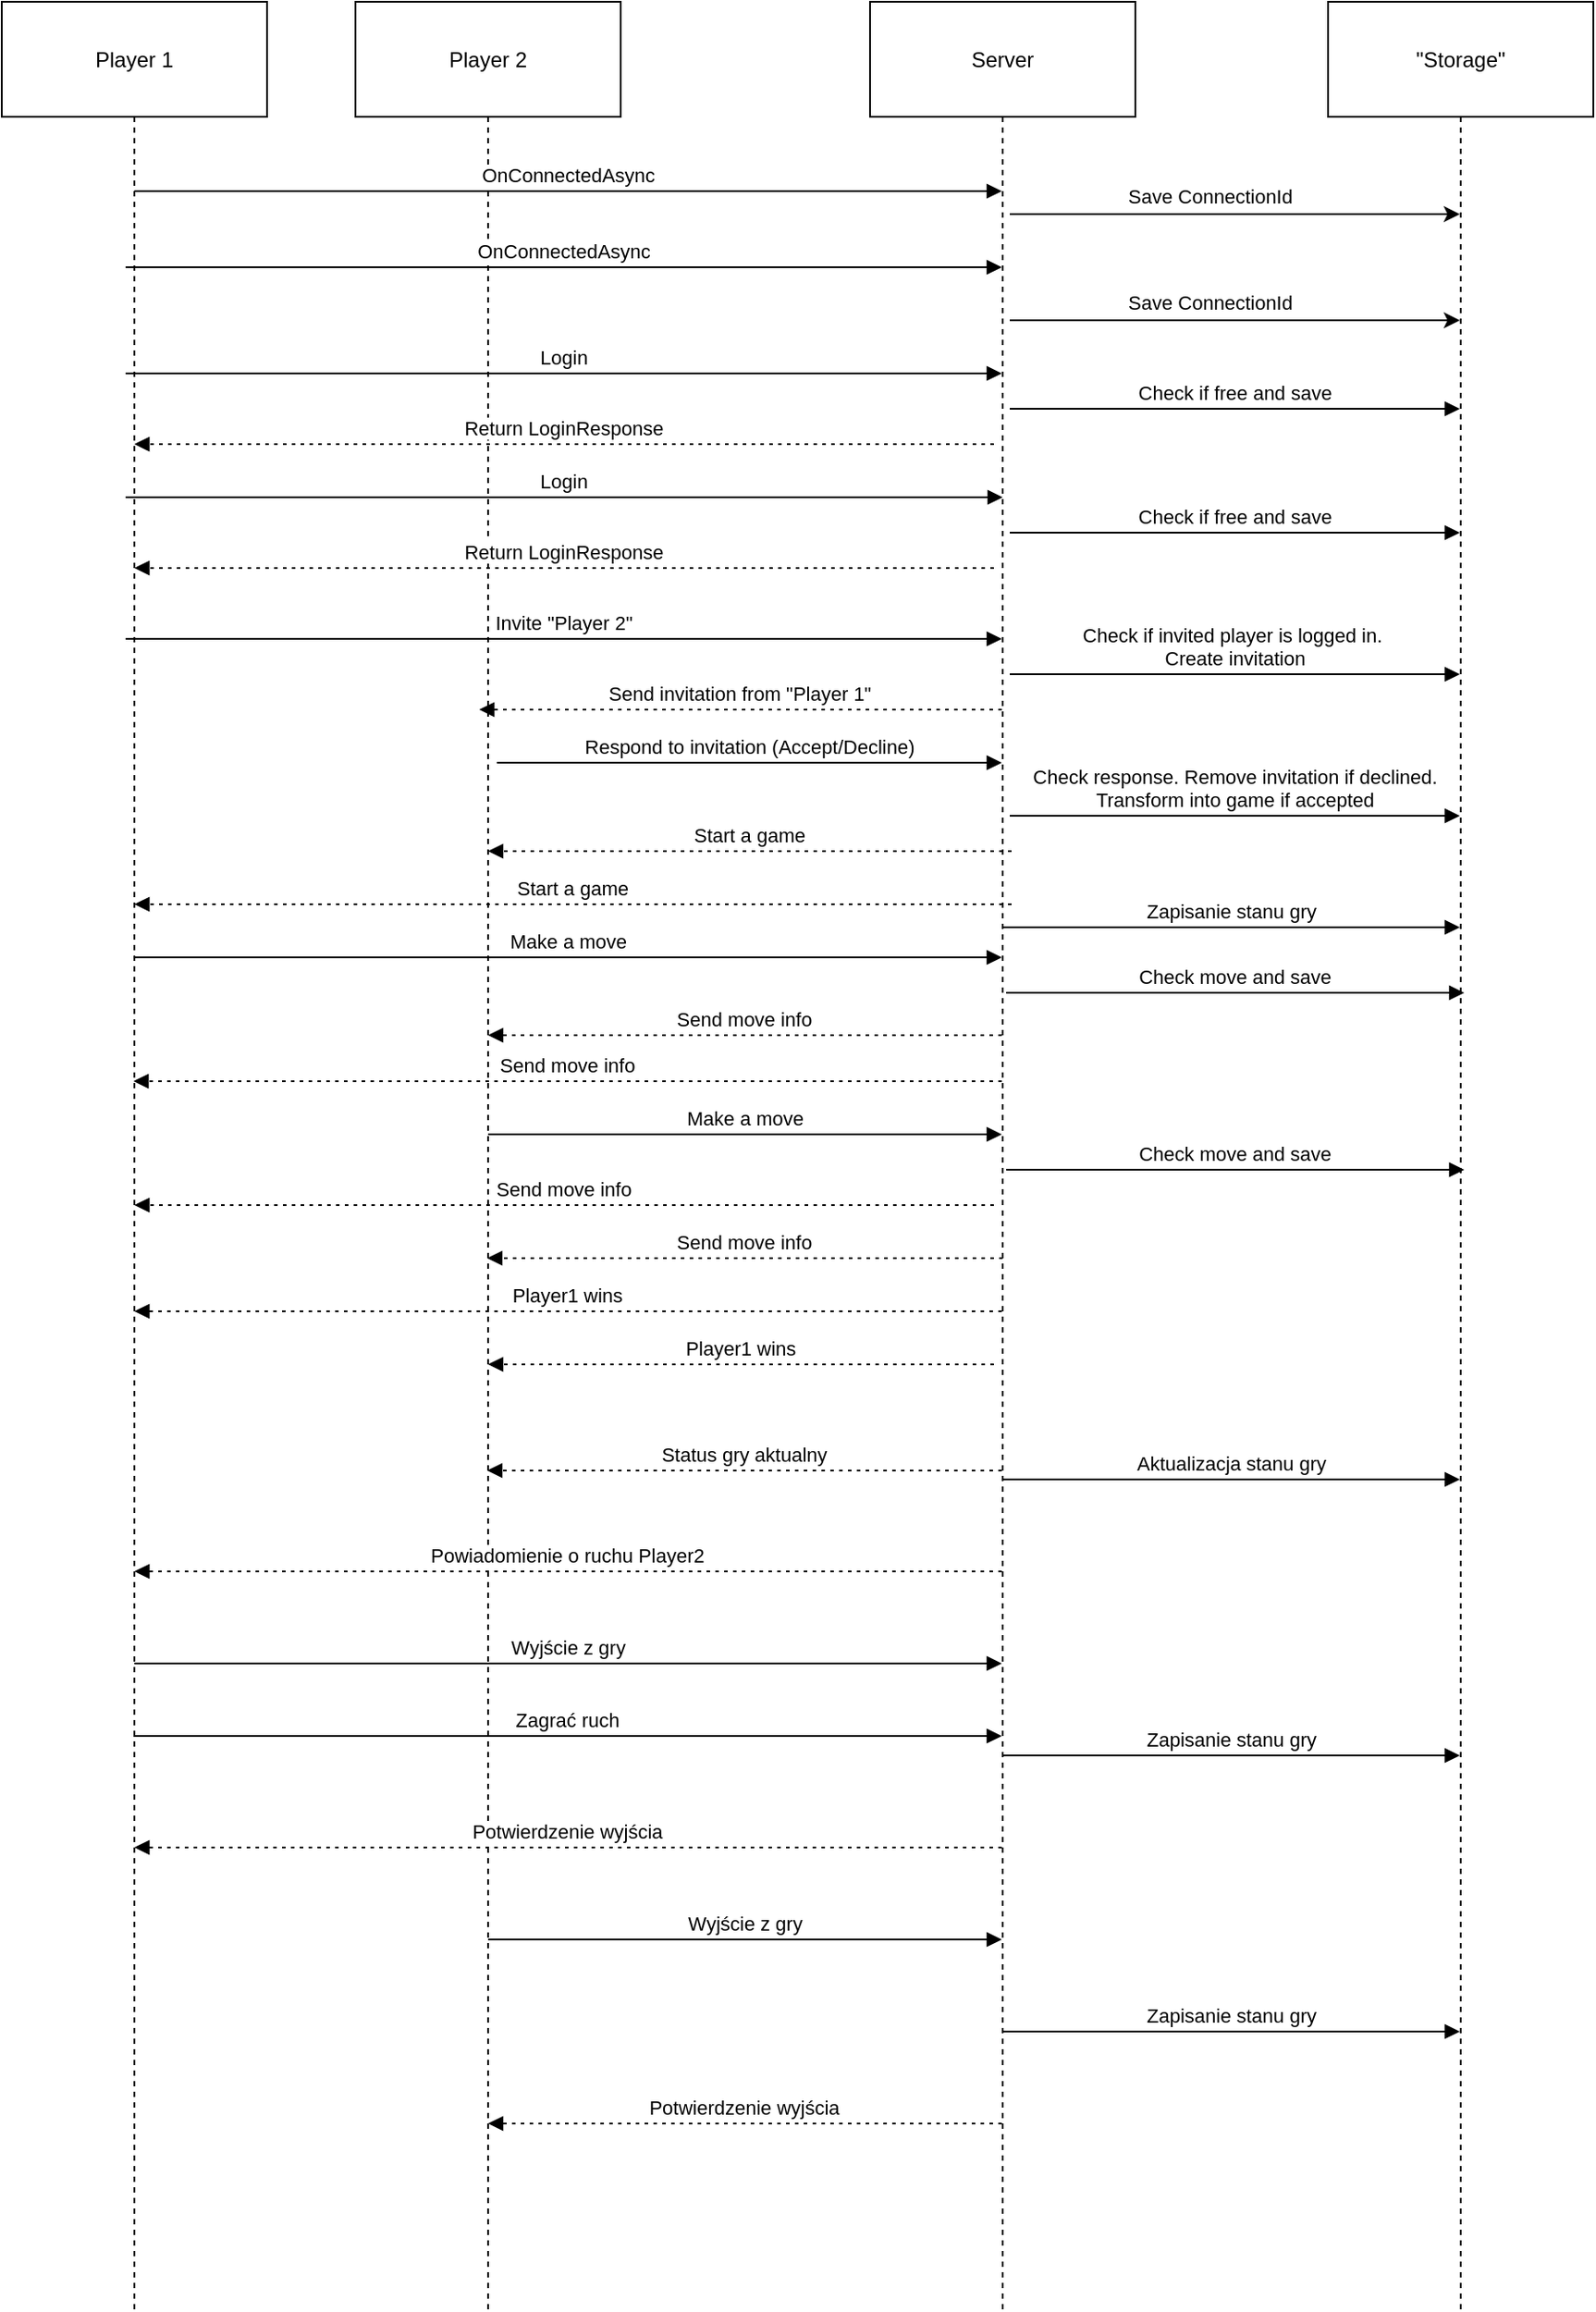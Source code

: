 <mxfile version="28.1.1">
  <diagram name="Strona-1" id="JAJ0HCYpaV7ycwd0NQzp">
    <mxGraphModel dx="1426" dy="733" grid="1" gridSize="10" guides="1" tooltips="1" connect="1" arrows="1" fold="1" page="1" pageScale="1" pageWidth="827" pageHeight="1169" math="0" shadow="0">
      <root>
        <mxCell id="0" />
        <mxCell id="1" parent="0" />
        <mxCell id="2" value="Player 1" style="shape=umlLifeline;perimeter=lifelinePerimeter;whiteSpace=wrap;container=1;dropTarget=0;collapsible=0;recursiveResize=0;outlineConnect=0;portConstraint=eastwest;newEdgeStyle={&quot;edgeStyle&quot;:&quot;elbowEdgeStyle&quot;,&quot;elbow&quot;:&quot;vertical&quot;,&quot;curved&quot;:0,&quot;rounded&quot;:0};size=65;" parent="1" vertex="1">
          <mxGeometry width="150" height="1304" as="geometry" />
        </mxCell>
        <mxCell id="3" value="Player 2" style="shape=umlLifeline;perimeter=lifelinePerimeter;whiteSpace=wrap;container=1;dropTarget=0;collapsible=0;recursiveResize=0;outlineConnect=0;portConstraint=eastwest;newEdgeStyle={&quot;edgeStyle&quot;:&quot;elbowEdgeStyle&quot;,&quot;elbow&quot;:&quot;vertical&quot;,&quot;curved&quot;:0,&quot;rounded&quot;:0};size=65;" parent="1" vertex="1">
          <mxGeometry x="200" width="150" height="1304" as="geometry" />
        </mxCell>
        <mxCell id="4" value="Server" style="shape=umlLifeline;perimeter=lifelinePerimeter;whiteSpace=wrap;container=1;dropTarget=0;collapsible=0;recursiveResize=0;outlineConnect=0;portConstraint=eastwest;newEdgeStyle={&quot;edgeStyle&quot;:&quot;elbowEdgeStyle&quot;,&quot;elbow&quot;:&quot;vertical&quot;,&quot;curved&quot;:0,&quot;rounded&quot;:0};size=65;" parent="1" vertex="1">
          <mxGeometry x="491" width="150" height="1304" as="geometry" />
        </mxCell>
        <mxCell id="5" value="&quot;Storage&quot;" style="shape=umlLifeline;perimeter=lifelinePerimeter;whiteSpace=wrap;container=1;dropTarget=0;collapsible=0;recursiveResize=0;outlineConnect=0;portConstraint=eastwest;newEdgeStyle={&quot;edgeStyle&quot;:&quot;elbowEdgeStyle&quot;,&quot;elbow&quot;:&quot;vertical&quot;,&quot;curved&quot;:0,&quot;rounded&quot;:0};size=65;" parent="1" vertex="1">
          <mxGeometry x="750" width="150" height="1304" as="geometry" />
        </mxCell>
        <mxCell id="6" value="OnConnectedAsync" style="verticalAlign=bottom;edgeStyle=elbowEdgeStyle;elbow=vertical;curved=0;rounded=0;endArrow=block;" parent="1" source="2" target="4" edge="1">
          <mxGeometry relative="1" as="geometry">
            <Array as="points">
              <mxPoint x="329" y="107" />
            </Array>
          </mxGeometry>
        </mxCell>
        <mxCell id="8" value="Login" style="verticalAlign=bottom;edgeStyle=elbowEdgeStyle;elbow=vertical;curved=0;rounded=0;endArrow=block;" parent="1" target="4" edge="1">
          <mxGeometry relative="1" as="geometry">
            <Array as="points">
              <mxPoint x="224.5" y="210" />
            </Array>
            <mxPoint x="70" y="210" as="sourcePoint" />
            <mxPoint x="361" y="210" as="targetPoint" />
          </mxGeometry>
        </mxCell>
        <mxCell id="10" value="Invite &quot;Player 2&quot;" style="verticalAlign=bottom;edgeStyle=elbowEdgeStyle;elbow=vertical;curved=0;rounded=0;endArrow=block;" parent="1" target="4" edge="1">
          <mxGeometry relative="1" as="geometry">
            <Array as="points">
              <mxPoint x="324.5" y="360" />
            </Array>
            <mxPoint x="70" y="360" as="sourcePoint" />
            <mxPoint x="561" y="360" as="targetPoint" />
          </mxGeometry>
        </mxCell>
        <mxCell id="11" value="Check if invited player is logged in. &#xa;Create invitation" style="verticalAlign=bottom;edgeStyle=elbowEdgeStyle;elbow=vertical;curved=0;rounded=0;endArrow=block;" parent="1" target="5" edge="1">
          <mxGeometry relative="1" as="geometry">
            <Array as="points">
              <mxPoint x="690.5" y="380" />
            </Array>
            <mxPoint x="570" y="380" as="sourcePoint" />
            <mxPoint x="793" y="380" as="targetPoint" />
          </mxGeometry>
        </mxCell>
        <mxCell id="12" value="Send move info" style="verticalAlign=bottom;edgeStyle=elbowEdgeStyle;elbow=vertical;curved=0;rounded=0;dashed=1;dashPattern=2 3;endArrow=block;" parent="1" target="2" edge="1">
          <mxGeometry relative="1" as="geometry">
            <Array as="points">
              <mxPoint x="327.5" y="680" />
            </Array>
            <mxPoint x="561" y="680" as="sourcePoint" />
            <mxPoint x="80" y="680" as="targetPoint" />
          </mxGeometry>
        </mxCell>
        <mxCell id="13" value="Make a move" style="verticalAlign=bottom;edgeStyle=elbowEdgeStyle;elbow=vertical;curved=0;rounded=0;endArrow=block;" parent="1" source="2" edge="1">
          <mxGeometry relative="1" as="geometry">
            <Array as="points">
              <mxPoint x="429" y="540" />
            </Array>
            <mxPoint x="274.5" y="540" as="sourcePoint" />
            <mxPoint x="565.5" y="540" as="targetPoint" />
          </mxGeometry>
        </mxCell>
        <mxCell id="14" value="Zapisanie stanu gry" style="verticalAlign=bottom;edgeStyle=elbowEdgeStyle;elbow=vertical;curved=0;rounded=0;endArrow=block;" parent="1" source="4" target="5" edge="1">
          <mxGeometry relative="1" as="geometry">
            <Array as="points">
              <mxPoint x="686" y="523" />
            </Array>
          </mxGeometry>
        </mxCell>
        <mxCell id="15" value="Status gry aktualny" style="verticalAlign=bottom;edgeStyle=elbowEdgeStyle;elbow=vertical;curved=0;rounded=0;dashed=1;dashPattern=2 3;endArrow=block;" parent="1" edge="1">
          <mxGeometry relative="1" as="geometry">
            <Array as="points">
              <mxPoint x="432" y="830" />
            </Array>
            <mxPoint x="565.5" y="830" as="sourcePoint" />
            <mxPoint x="274.5" y="830" as="targetPoint" />
          </mxGeometry>
        </mxCell>
        <mxCell id="16" value="Zagrać ruch" style="verticalAlign=bottom;edgeStyle=elbowEdgeStyle;elbow=vertical;curved=0;rounded=0;endArrow=block;" parent="1" edge="1">
          <mxGeometry relative="1" as="geometry">
            <Array as="points">
              <mxPoint x="329" y="980" />
            </Array>
            <mxPoint x="74.5" y="980" as="sourcePoint" />
            <mxPoint x="565.5" y="980" as="targetPoint" />
          </mxGeometry>
        </mxCell>
        <mxCell id="17" value="Check move and save" style="verticalAlign=bottom;edgeStyle=elbowEdgeStyle;elbow=vertical;curved=0;rounded=0;endArrow=block;" parent="1" edge="1">
          <mxGeometry relative="1" as="geometry">
            <Array as="points">
              <mxPoint x="688.5" y="660" />
            </Array>
            <mxPoint x="568" y="660" as="sourcePoint" />
            <mxPoint x="827" y="660" as="targetPoint" />
          </mxGeometry>
        </mxCell>
        <mxCell id="20" value="Aktualizacja stanu gry" style="verticalAlign=bottom;edgeStyle=elbowEdgeStyle;elbow=vertical;curved=0;rounded=0;endArrow=block;" parent="1" source="4" target="5" edge="1">
          <mxGeometry relative="1" as="geometry">
            <Array as="points">
              <mxPoint x="686" y="835" />
            </Array>
          </mxGeometry>
        </mxCell>
        <mxCell id="21" value="Powiadomienie o ruchu Player2" style="verticalAlign=bottom;edgeStyle=elbowEdgeStyle;elbow=vertical;curved=0;rounded=0;dashed=1;dashPattern=2 3;endArrow=block;" parent="1" source="4" target="2" edge="1">
          <mxGeometry relative="1" as="geometry">
            <Array as="points">
              <mxPoint x="332" y="887" />
            </Array>
          </mxGeometry>
        </mxCell>
        <mxCell id="22" value="Wyjście z gry" style="verticalAlign=bottom;edgeStyle=elbowEdgeStyle;elbow=vertical;curved=0;rounded=0;endArrow=block;" parent="1" source="2" target="4" edge="1">
          <mxGeometry relative="1" as="geometry">
            <Array as="points">
              <mxPoint x="329" y="939" />
            </Array>
          </mxGeometry>
        </mxCell>
        <mxCell id="23" value="Zapisanie stanu gry" style="verticalAlign=bottom;edgeStyle=elbowEdgeStyle;elbow=vertical;curved=0;rounded=0;endArrow=block;" parent="1" source="4" target="5" edge="1">
          <mxGeometry relative="1" as="geometry">
            <Array as="points">
              <mxPoint x="686" y="991" />
            </Array>
          </mxGeometry>
        </mxCell>
        <mxCell id="24" value="Potwierdzenie wyjścia" style="verticalAlign=bottom;edgeStyle=elbowEdgeStyle;elbow=vertical;curved=0;rounded=0;dashed=1;dashPattern=2 3;endArrow=block;" parent="1" source="4" target="2" edge="1">
          <mxGeometry relative="1" as="geometry">
            <Array as="points">
              <mxPoint x="332" y="1043" />
            </Array>
          </mxGeometry>
        </mxCell>
        <mxCell id="25" value="Wyjście z gry" style="verticalAlign=bottom;edgeStyle=elbowEdgeStyle;elbow=vertical;curved=0;rounded=0;endArrow=block;" parent="1" source="3" target="4" edge="1">
          <mxGeometry relative="1" as="geometry">
            <Array as="points">
              <mxPoint x="429" y="1095" />
            </Array>
          </mxGeometry>
        </mxCell>
        <mxCell id="26" value="Zapisanie stanu gry" style="verticalAlign=bottom;edgeStyle=elbowEdgeStyle;elbow=vertical;curved=0;rounded=0;endArrow=block;" parent="1" source="4" target="5" edge="1">
          <mxGeometry relative="1" as="geometry">
            <Array as="points">
              <mxPoint x="686" y="1147" />
            </Array>
          </mxGeometry>
        </mxCell>
        <mxCell id="27" value="Potwierdzenie wyjścia" style="verticalAlign=bottom;edgeStyle=elbowEdgeStyle;elbow=vertical;curved=0;rounded=0;dashed=1;dashPattern=2 3;endArrow=block;" parent="1" source="4" target="3" edge="1">
          <mxGeometry relative="1" as="geometry">
            <Array as="points">
              <mxPoint x="432" y="1199" />
            </Array>
          </mxGeometry>
        </mxCell>
        <mxCell id="oG-EsjkIjVFElJwhdSvV-27" value="" style="endArrow=classic;html=1;rounded=0;" edge="1" parent="1" target="5">
          <mxGeometry width="50" height="50" relative="1" as="geometry">
            <mxPoint x="570" y="120" as="sourcePoint" />
            <mxPoint x="788.5" y="120" as="targetPoint" />
          </mxGeometry>
        </mxCell>
        <mxCell id="oG-EsjkIjVFElJwhdSvV-28" value="Save ConnectionId" style="edgeLabel;html=1;align=center;verticalAlign=middle;resizable=0;points=[];" vertex="1" connectable="0" parent="oG-EsjkIjVFElJwhdSvV-27">
          <mxGeometry x="-0.314" y="-1" relative="1" as="geometry">
            <mxPoint x="25" y="-11" as="offset" />
          </mxGeometry>
        </mxCell>
        <mxCell id="oG-EsjkIjVFElJwhdSvV-29" value="OnConnectedAsync" style="verticalAlign=bottom;edgeStyle=elbowEdgeStyle;elbow=vertical;curved=0;rounded=0;endArrow=block;" edge="1" parent="1" target="4">
          <mxGeometry relative="1" as="geometry">
            <Array as="points">
              <mxPoint x="324" y="150" />
            </Array>
            <mxPoint x="70" y="150" as="sourcePoint" />
            <mxPoint x="561" y="150" as="targetPoint" />
          </mxGeometry>
        </mxCell>
        <mxCell id="oG-EsjkIjVFElJwhdSvV-30" value="" style="endArrow=classic;html=1;rounded=0;" edge="1" parent="1" target="5">
          <mxGeometry width="50" height="50" relative="1" as="geometry">
            <mxPoint x="570" y="180" as="sourcePoint" />
            <mxPoint x="788.5" y="180" as="targetPoint" />
          </mxGeometry>
        </mxCell>
        <mxCell id="oG-EsjkIjVFElJwhdSvV-31" value="Save ConnectionId" style="edgeLabel;html=1;align=center;verticalAlign=middle;resizable=0;points=[];" vertex="1" connectable="0" parent="oG-EsjkIjVFElJwhdSvV-30">
          <mxGeometry x="-0.314" y="-1" relative="1" as="geometry">
            <mxPoint x="25" y="-11" as="offset" />
          </mxGeometry>
        </mxCell>
        <mxCell id="oG-EsjkIjVFElJwhdSvV-32" value="Check if free and save" style="verticalAlign=bottom;edgeStyle=elbowEdgeStyle;elbow=vertical;curved=0;rounded=0;endArrow=block;" edge="1" parent="1" target="5">
          <mxGeometry relative="1" as="geometry">
            <Array as="points">
              <mxPoint x="724.5" y="230" />
            </Array>
            <mxPoint x="570" y="230" as="sourcePoint" />
            <mxPoint x="790" y="230" as="targetPoint" />
          </mxGeometry>
        </mxCell>
        <mxCell id="oG-EsjkIjVFElJwhdSvV-35" value="Return LoginResponse" style="verticalAlign=bottom;edgeStyle=elbowEdgeStyle;elbow=horizontal;curved=0;rounded=0;dashed=1;dashPattern=2 3;endArrow=block;" edge="1" parent="1" target="2">
          <mxGeometry relative="1" as="geometry">
            <Array as="points">
              <mxPoint x="327" y="250" />
            </Array>
            <mxPoint x="561" y="250" as="sourcePoint" />
            <mxPoint x="110" y="250" as="targetPoint" />
          </mxGeometry>
        </mxCell>
        <mxCell id="oG-EsjkIjVFElJwhdSvV-36" value="Login" style="verticalAlign=bottom;edgeStyle=elbowEdgeStyle;elbow=vertical;curved=0;rounded=0;endArrow=block;" edge="1" parent="1">
          <mxGeometry relative="1" as="geometry">
            <Array as="points">
              <mxPoint x="224.5" y="280" />
            </Array>
            <mxPoint x="70" y="280" as="sourcePoint" />
            <mxPoint x="566" y="280" as="targetPoint" />
          </mxGeometry>
        </mxCell>
        <mxCell id="oG-EsjkIjVFElJwhdSvV-37" value="Check if free and save" style="verticalAlign=bottom;edgeStyle=elbowEdgeStyle;elbow=vertical;curved=0;rounded=0;endArrow=block;" edge="1" parent="1" target="5">
          <mxGeometry relative="1" as="geometry">
            <Array as="points">
              <mxPoint x="724.5" y="300" />
            </Array>
            <mxPoint x="570" y="300" as="sourcePoint" />
            <mxPoint x="790" y="300" as="targetPoint" />
          </mxGeometry>
        </mxCell>
        <mxCell id="oG-EsjkIjVFElJwhdSvV-38" value="Return LoginResponse" style="verticalAlign=bottom;edgeStyle=elbowEdgeStyle;elbow=horizontal;curved=0;rounded=0;dashed=1;dashPattern=2 3;endArrow=block;" edge="1" parent="1" target="2">
          <mxGeometry relative="1" as="geometry">
            <Array as="points">
              <mxPoint x="327" y="320" />
            </Array>
            <mxPoint x="561" y="320" as="sourcePoint" />
            <mxPoint x="100" y="320" as="targetPoint" />
          </mxGeometry>
        </mxCell>
        <mxCell id="oG-EsjkIjVFElJwhdSvV-39" value="Send invitation from &quot;Player 1&quot;" style="verticalAlign=bottom;edgeStyle=elbowEdgeStyle;elbow=vertical;curved=0;rounded=0;dashed=1;dashPattern=2 3;endArrow=block;" edge="1" parent="1" source="4">
          <mxGeometry relative="1" as="geometry">
            <Array as="points">
              <mxPoint x="527.5" y="400" />
            </Array>
            <mxPoint x="560" y="400" as="sourcePoint" />
            <mxPoint x="270" y="400" as="targetPoint" />
          </mxGeometry>
        </mxCell>
        <mxCell id="oG-EsjkIjVFElJwhdSvV-40" value="Respond to invitation (Accept/Decline)" style="verticalAlign=bottom;edgeStyle=elbowEdgeStyle;elbow=vertical;curved=0;rounded=0;endArrow=block;" edge="1" parent="1" target="4">
          <mxGeometry relative="1" as="geometry">
            <Array as="points">
              <mxPoint x="534.5" y="430" />
            </Array>
            <mxPoint x="280" y="430" as="sourcePoint" />
            <mxPoint x="550" y="430" as="targetPoint" />
          </mxGeometry>
        </mxCell>
        <mxCell id="oG-EsjkIjVFElJwhdSvV-41" value="Check response. Remove invitation if declined.&#xa;Transform into game if accepted" style="verticalAlign=bottom;edgeStyle=elbowEdgeStyle;elbow=vertical;curved=0;rounded=0;endArrow=block;" edge="1" parent="1" target="5">
          <mxGeometry relative="1" as="geometry">
            <Array as="points">
              <mxPoint x="690.5" y="460" />
            </Array>
            <mxPoint x="570" y="460" as="sourcePoint" />
            <mxPoint x="793" y="460" as="targetPoint" />
          </mxGeometry>
        </mxCell>
        <mxCell id="oG-EsjkIjVFElJwhdSvV-42" value="Start a game" style="verticalAlign=bottom;edgeStyle=elbowEdgeStyle;elbow=vertical;curved=0;rounded=0;dashed=1;dashPattern=2 3;endArrow=block;" edge="1" parent="1" target="3">
          <mxGeometry relative="1" as="geometry">
            <Array as="points">
              <mxPoint x="437" y="480" />
            </Array>
            <mxPoint x="571" y="480" as="sourcePoint" />
            <mxPoint x="280" y="480" as="targetPoint" />
          </mxGeometry>
        </mxCell>
        <mxCell id="oG-EsjkIjVFElJwhdSvV-43" value="Start a game" style="verticalAlign=bottom;edgeStyle=elbowEdgeStyle;elbow=vertical;curved=0;rounded=0;dashed=1;dashPattern=2 3;endArrow=block;" edge="1" parent="1" target="2">
          <mxGeometry relative="1" as="geometry">
            <Array as="points">
              <mxPoint x="437" y="510" />
            </Array>
            <mxPoint x="571" y="510" as="sourcePoint" />
            <mxPoint x="280" y="510" as="targetPoint" />
          </mxGeometry>
        </mxCell>
        <mxCell id="oG-EsjkIjVFElJwhdSvV-44" value="Check move and save" style="verticalAlign=bottom;edgeStyle=elbowEdgeStyle;elbow=vertical;curved=0;rounded=0;endArrow=block;" edge="1" parent="1">
          <mxGeometry relative="1" as="geometry">
            <Array as="points">
              <mxPoint x="688" y="560" />
            </Array>
            <mxPoint x="568" y="560" as="sourcePoint" />
            <mxPoint x="827" y="560" as="targetPoint" />
          </mxGeometry>
        </mxCell>
        <mxCell id="oG-EsjkIjVFElJwhdSvV-45" value="Send move info" style="verticalAlign=bottom;edgeStyle=elbowEdgeStyle;elbow=vertical;curved=0;rounded=0;dashed=1;dashPattern=2 3;endArrow=block;" edge="1" parent="1" source="4" target="3">
          <mxGeometry relative="1" as="geometry">
            <Array as="points">
              <mxPoint x="437.5" y="584" />
            </Array>
            <mxPoint x="571" y="584" as="sourcePoint" />
            <mxPoint x="310" y="584" as="targetPoint" />
          </mxGeometry>
        </mxCell>
        <mxCell id="oG-EsjkIjVFElJwhdSvV-46" value="Send move info" style="verticalAlign=bottom;edgeStyle=elbowEdgeStyle;elbow=vertical;curved=0;rounded=0;dashed=1;dashPattern=2 3;endArrow=block;" edge="1" parent="1">
          <mxGeometry relative="1" as="geometry">
            <Array as="points">
              <mxPoint x="432.5" y="610" />
            </Array>
            <mxPoint x="565.5" y="610" as="sourcePoint" />
            <mxPoint x="74.5" y="610" as="targetPoint" />
          </mxGeometry>
        </mxCell>
        <mxCell id="oG-EsjkIjVFElJwhdSvV-47" value="Make a move" style="verticalAlign=bottom;edgeStyle=elbowEdgeStyle;elbow=vertical;curved=0;rounded=0;endArrow=block;" edge="1" parent="1" source="3" target="4">
          <mxGeometry relative="1" as="geometry">
            <Array as="points">
              <mxPoint x="434" y="640" />
            </Array>
            <mxPoint x="80" y="640" as="sourcePoint" />
            <mxPoint x="560" y="640" as="targetPoint" />
          </mxGeometry>
        </mxCell>
        <mxCell id="oG-EsjkIjVFElJwhdSvV-48" value="Send move info" style="verticalAlign=bottom;edgeStyle=elbowEdgeStyle;elbow=horizontal;curved=0;rounded=0;dashed=1;dashPattern=2 3;endArrow=block;" edge="1" parent="1">
          <mxGeometry relative="1" as="geometry">
            <Array as="points">
              <mxPoint x="332.5" y="710" />
            </Array>
            <mxPoint x="566" y="710" as="sourcePoint" />
            <mxPoint x="274.5" y="710" as="targetPoint" />
          </mxGeometry>
        </mxCell>
        <mxCell id="oG-EsjkIjVFElJwhdSvV-49" value="Player1 wins" style="verticalAlign=bottom;edgeStyle=elbowEdgeStyle;elbow=horizontal;curved=0;rounded=0;dashed=1;dashPattern=2 3;endArrow=block;" edge="1" parent="1" source="4" target="2">
          <mxGeometry relative="1" as="geometry">
            <Array as="points">
              <mxPoint x="328" y="740" />
            </Array>
            <mxPoint x="561.5" y="740" as="sourcePoint" />
            <mxPoint x="270" y="740" as="targetPoint" />
          </mxGeometry>
        </mxCell>
        <mxCell id="oG-EsjkIjVFElJwhdSvV-50" value="Player1 wins" style="verticalAlign=bottom;edgeStyle=elbowEdgeStyle;elbow=horizontal;curved=0;rounded=0;dashed=1;dashPattern=2 3;endArrow=block;" edge="1" parent="1" target="3">
          <mxGeometry relative="1" as="geometry">
            <Array as="points">
              <mxPoint x="323" y="770" />
            </Array>
            <mxPoint x="561" y="770" as="sourcePoint" />
            <mxPoint x="280" y="770" as="targetPoint" />
          </mxGeometry>
        </mxCell>
      </root>
    </mxGraphModel>
  </diagram>
</mxfile>

